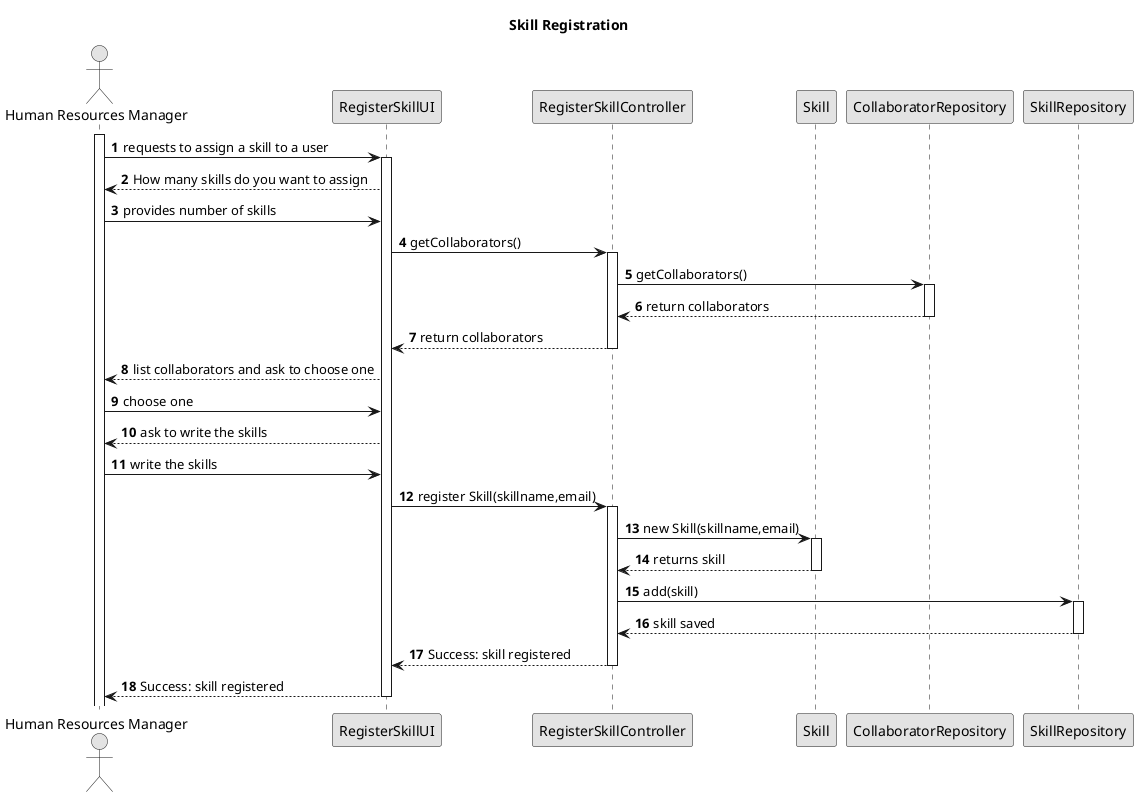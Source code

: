 @startuml
skinparam monochrome true
skinparam packageStyle rectangle
skinparam shadowing false

autonumber

title Skill Registration

actor "Human Resources Manager" as HRManager
participant "RegisterSkillUI" as UI
participant "RegisterSkillController" as Controller
participant "Skill" as Skill
participant "CollaboratorRepository" as Repo
participant "SkillRepository" as RepoSkill

activate HRManager
HRManager -> UI: requests to assign a skill to a user
activate UI

UI --> HRManager: How many skills do you want to assign
HRManager -> UI: provides number of skills
UI -> Controller: getCollaborators()
activate Controller
Controller -> Repo: getCollaborators()
activate Repo

Repo --> Controller: return collaborators
deactivate Repo
Controller --> UI: return collaborators
deactivate Controller

UI --> HRManager: list collaborators and ask to choose one
HRManager -> UI: choose one
UI --> HRManager: ask to write the skills
HRManager -> UI: write the skills
UI -> Controller: register Skill(skillname,email)
activate Controller
Controller -> Skill: new Skill(skillname,email)
activate Skill
Skill --> Controller: returns skill
deactivate Skill
Controller -> RepoSkill: add(skill)
activate RepoSkill
RepoSkill --> Controller: skill saved
deactivate RepoSkill
Controller --> UI: Success: skill registered
deactivate Controller
UI --> HRManager: Success: skill registered
deactivate UI

@enduml


